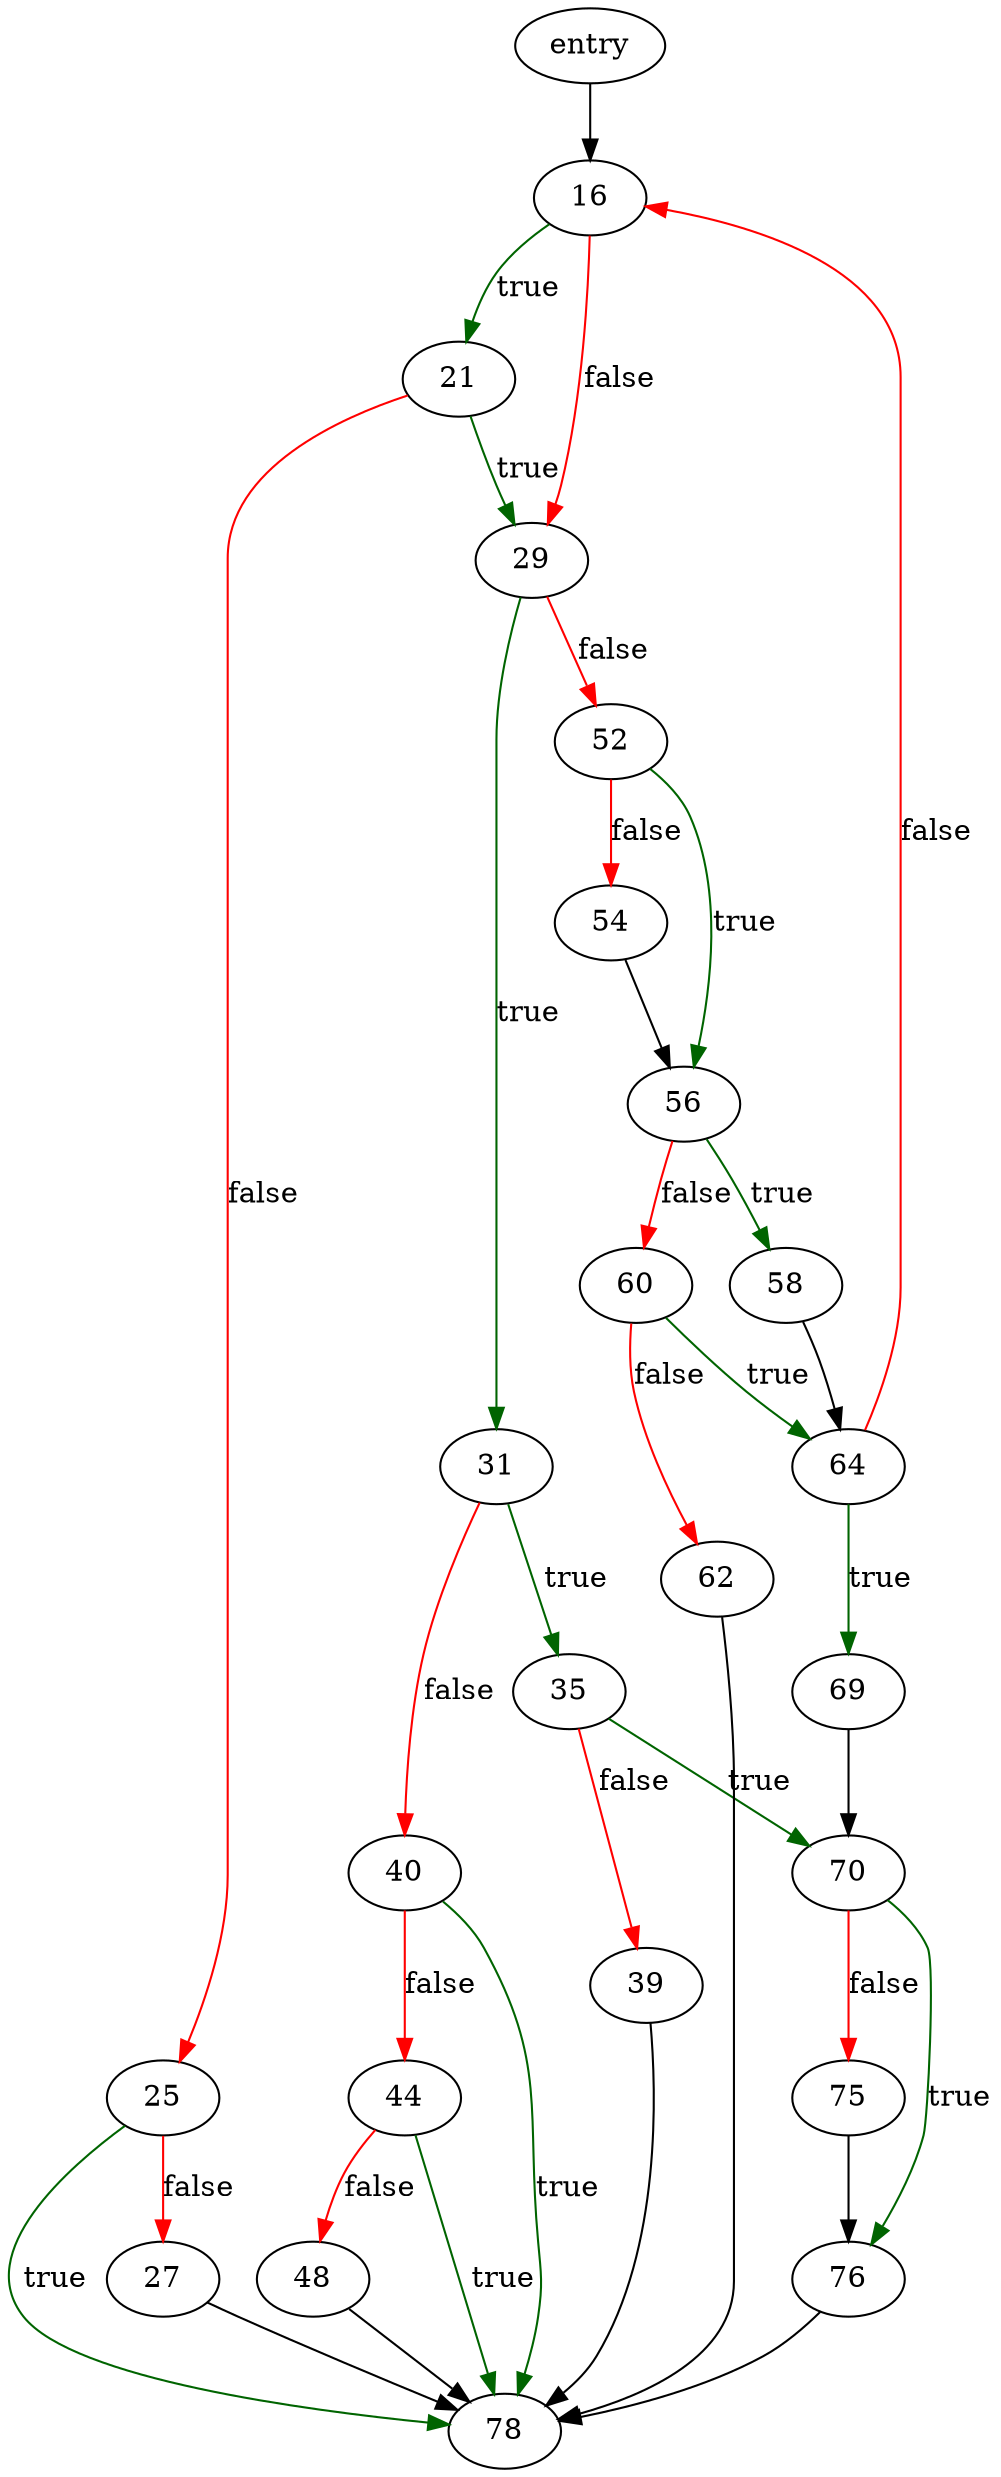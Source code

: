 digraph "careadlinkat" {
	// Node definitions.
	6 [label=entry];
	16;
	21;
	25;
	27;
	29;
	31;
	35;
	39;
	40;
	44;
	48;
	52;
	54;
	56;
	58;
	60;
	62;
	64;
	69;
	70;
	75;
	76;
	78;

	// Edge definitions.
	6 -> 16;
	16 -> 21 [
		color=darkgreen
		label=true
	];
	16 -> 29 [
		color=red
		label=false
	];
	21 -> 25 [
		color=red
		label=false
	];
	21 -> 29 [
		color=darkgreen
		label=true
	];
	25 -> 27 [
		color=red
		label=false
	];
	25 -> 78 [
		color=darkgreen
		label=true
	];
	27 -> 78;
	29 -> 31 [
		color=darkgreen
		label=true
	];
	29 -> 52 [
		color=red
		label=false
	];
	31 -> 35 [
		color=darkgreen
		label=true
	];
	31 -> 40 [
		color=red
		label=false
	];
	35 -> 39 [
		color=red
		label=false
	];
	35 -> 70 [
		color=darkgreen
		label=true
	];
	39 -> 78;
	40 -> 44 [
		color=red
		label=false
	];
	40 -> 78 [
		color=darkgreen
		label=true
	];
	44 -> 48 [
		color=red
		label=false
	];
	44 -> 78 [
		color=darkgreen
		label=true
	];
	48 -> 78;
	52 -> 54 [
		color=red
		label=false
	];
	52 -> 56 [
		color=darkgreen
		label=true
	];
	54 -> 56;
	56 -> 58 [
		color=darkgreen
		label=true
	];
	56 -> 60 [
		color=red
		label=false
	];
	58 -> 64;
	60 -> 62 [
		color=red
		label=false
	];
	60 -> 64 [
		color=darkgreen
		label=true
	];
	62 -> 78;
	64 -> 16 [
		color=red
		label=false
	];
	64 -> 69 [
		color=darkgreen
		label=true
	];
	69 -> 70;
	70 -> 75 [
		color=red
		label=false
	];
	70 -> 76 [
		color=darkgreen
		label=true
	];
	75 -> 76;
	76 -> 78;
}